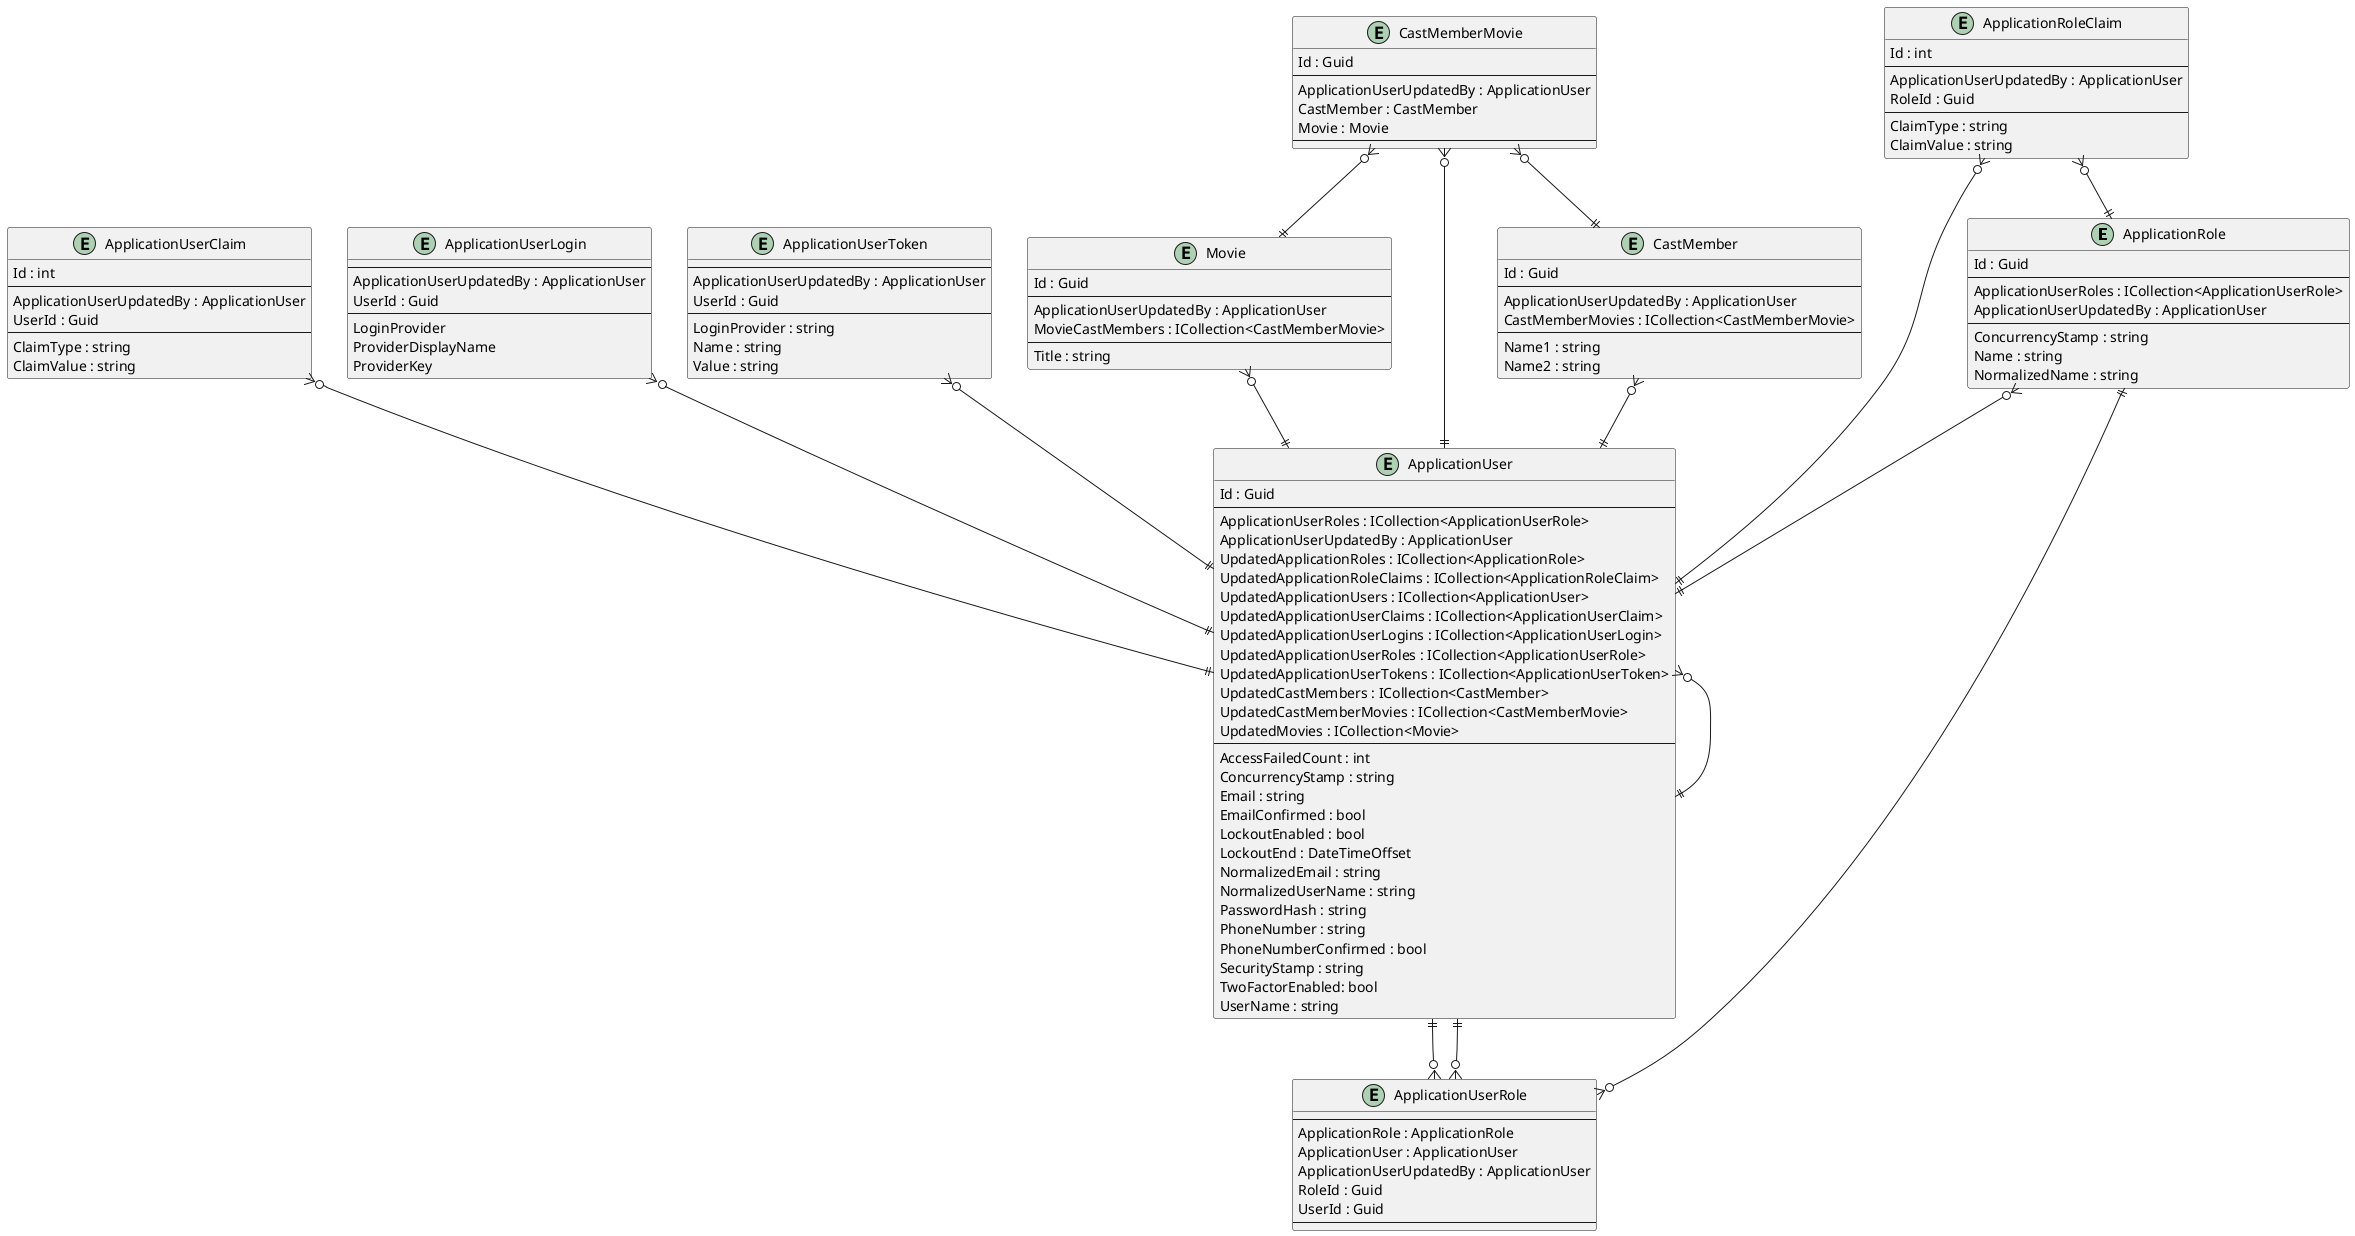 @startuml

entity ApplicationRole {
    Id : Guid
    --
    ApplicationUserRoles : ICollection<ApplicationUserRole>
    ApplicationUserUpdatedBy : ApplicationUser
    --
    ConcurrencyStamp : string
    Name : string
    NormalizedName : string
}

entity ApplicationRoleClaim {
    Id : int
    --
    ApplicationUserUpdatedBy : ApplicationUser
    RoleId : Guid
    --
    ClaimType : string
    ClaimValue : string
}

entity ApplicationUser {
    Id : Guid
    --
    ApplicationUserRoles : ICollection<ApplicationUserRole>
    ApplicationUserUpdatedBy : ApplicationUser
    UpdatedApplicationRoles : ICollection<ApplicationRole>
    UpdatedApplicationRoleClaims : ICollection<ApplicationRoleClaim>
    UpdatedApplicationUsers : ICollection<ApplicationUser>
    UpdatedApplicationUserClaims : ICollection<ApplicationUserClaim>
    UpdatedApplicationUserLogins : ICollection<ApplicationUserLogin>
    UpdatedApplicationUserRoles : ICollection<ApplicationUserRole>
    UpdatedApplicationUserTokens : ICollection<ApplicationUserToken>
    UpdatedCastMembers : ICollection<CastMember>
    UpdatedCastMemberMovies : ICollection<CastMemberMovie>
    UpdatedMovies : ICollection<Movie>
    ' ApplicationUserKeyCodePlaceholder
    --
    AccessFailedCount : int
    ConcurrencyStamp : string
    Email : string
    EmailConfirmed : bool
    LockoutEnabled : bool
    LockoutEnd : DateTimeOffset
    NormalizedEmail : string
    NormalizedUserName : string
    PasswordHash : string
    PhoneNumber : string
    PhoneNumberConfirmed : bool
    SecurityStamp : string
    TwoFactorEnabled: bool
    UserName : string
}

entity ApplicationUserClaim {
    Id : int
    --
    ApplicationUserUpdatedBy : ApplicationUser
    UserId : Guid
    --
    ClaimType : string
    ClaimValue : string
}

entity ApplicationUserLogin {
    --
    ApplicationUserUpdatedBy : ApplicationUser
    UserId : Guid
    --
    LoginProvider
    ProviderDisplayName
    ProviderKey
}

entity ApplicationUserRole {
    --
    ApplicationRole : ApplicationRole
    ApplicationUser : ApplicationUser
    ApplicationUserUpdatedBy : ApplicationUser
    RoleId : Guid
    UserId : Guid
    --
}

entity ApplicationUserToken {
    --
    ApplicationUserUpdatedBy : ApplicationUser
    UserId : Guid
    --
    LoginProvider : string
    Name : string
    Value : string
}

entity CastMember {
    Id : Guid
    --
    ApplicationUserUpdatedBy : ApplicationUser
    CastMemberMovies : ICollection<CastMemberMovie>
    ' CastMemberKeyCodePlaceholder
    --
    Name1 : string
    Name2 : string
    ' CastMemberPropertyCodePlaceholder
}

entity CastMemberMovie {
    Id : Guid
    --
    ApplicationUserUpdatedBy : ApplicationUser
    CastMember : CastMember
    Movie : Movie
    ' CastMemberMovieKeyCodePlaceholder
    --
    ' CastMemberMoviePropertyCodePlaceholder
}

entity Movie {
    Id : Guid
    --
    ApplicationUserUpdatedBy : ApplicationUser
    MovieCastMembers : ICollection<CastMemberMovie>
    ' MovieKeyCodePlaceholder
    --
    Title : string
    ' MoviePropertyCodePlaceholder
}

' EntityCodePlaceholder

ApplicationRole ||--o{ ApplicationUserRole
ApplicationRole }o--|| ApplicationUser
ApplicationRoleClaim }o--|| ApplicationRole
ApplicationRoleClaim }o--|| ApplicationUser
ApplicationUser }o--|| ApplicationUser
ApplicationUser ||--o{ ApplicationUserRole
ApplicationUserClaim }o--|| ApplicationUser
ApplicationUserLogin }o--|| ApplicationUser
ApplicationUserRole }o--|| ApplicationUser
ApplicationUserToken }o--|| ApplicationUser

CastMember }o--|| ApplicationUser
CastMemberMovie }o--|| ApplicationUser
CastMemberMovie }o--|| CastMember
CastMemberMovie }o--|| Movie
Movie }o--|| ApplicationUser
' RelationshipCodePlaceholder

@enduml
